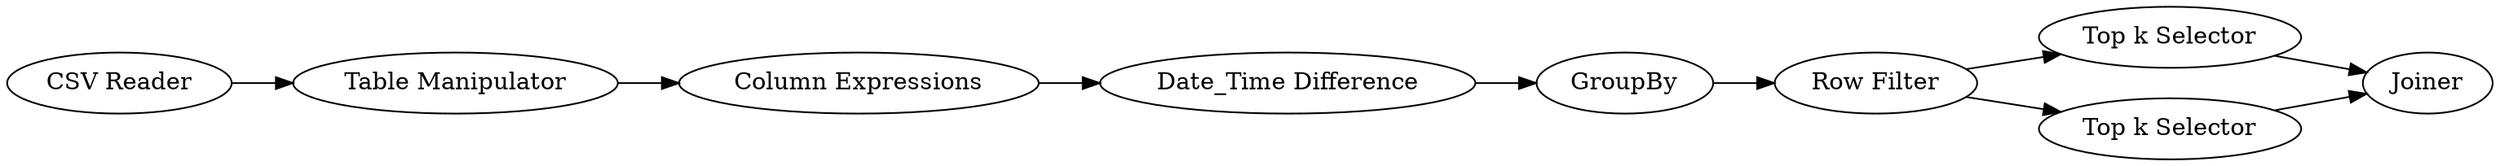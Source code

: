 digraph {
	6 -> 3
	1 -> 8
	4 -> 5
	3 -> 4
	2 -> 6
	8 -> 2
	5 -> 10
	9 -> 10
	4 -> 9
	5 [label="Top k Selector"]
	1 [label="CSV Reader"]
	9 [label="Top k Selector"]
	4 [label="Row Filter"]
	6 [label="Date_Time Difference"]
	8 [label="Table Manipulator"]
	3 [label=GroupBy]
	2 [label="Column Expressions"]
	10 [label=Joiner]
	rankdir=LR
}

